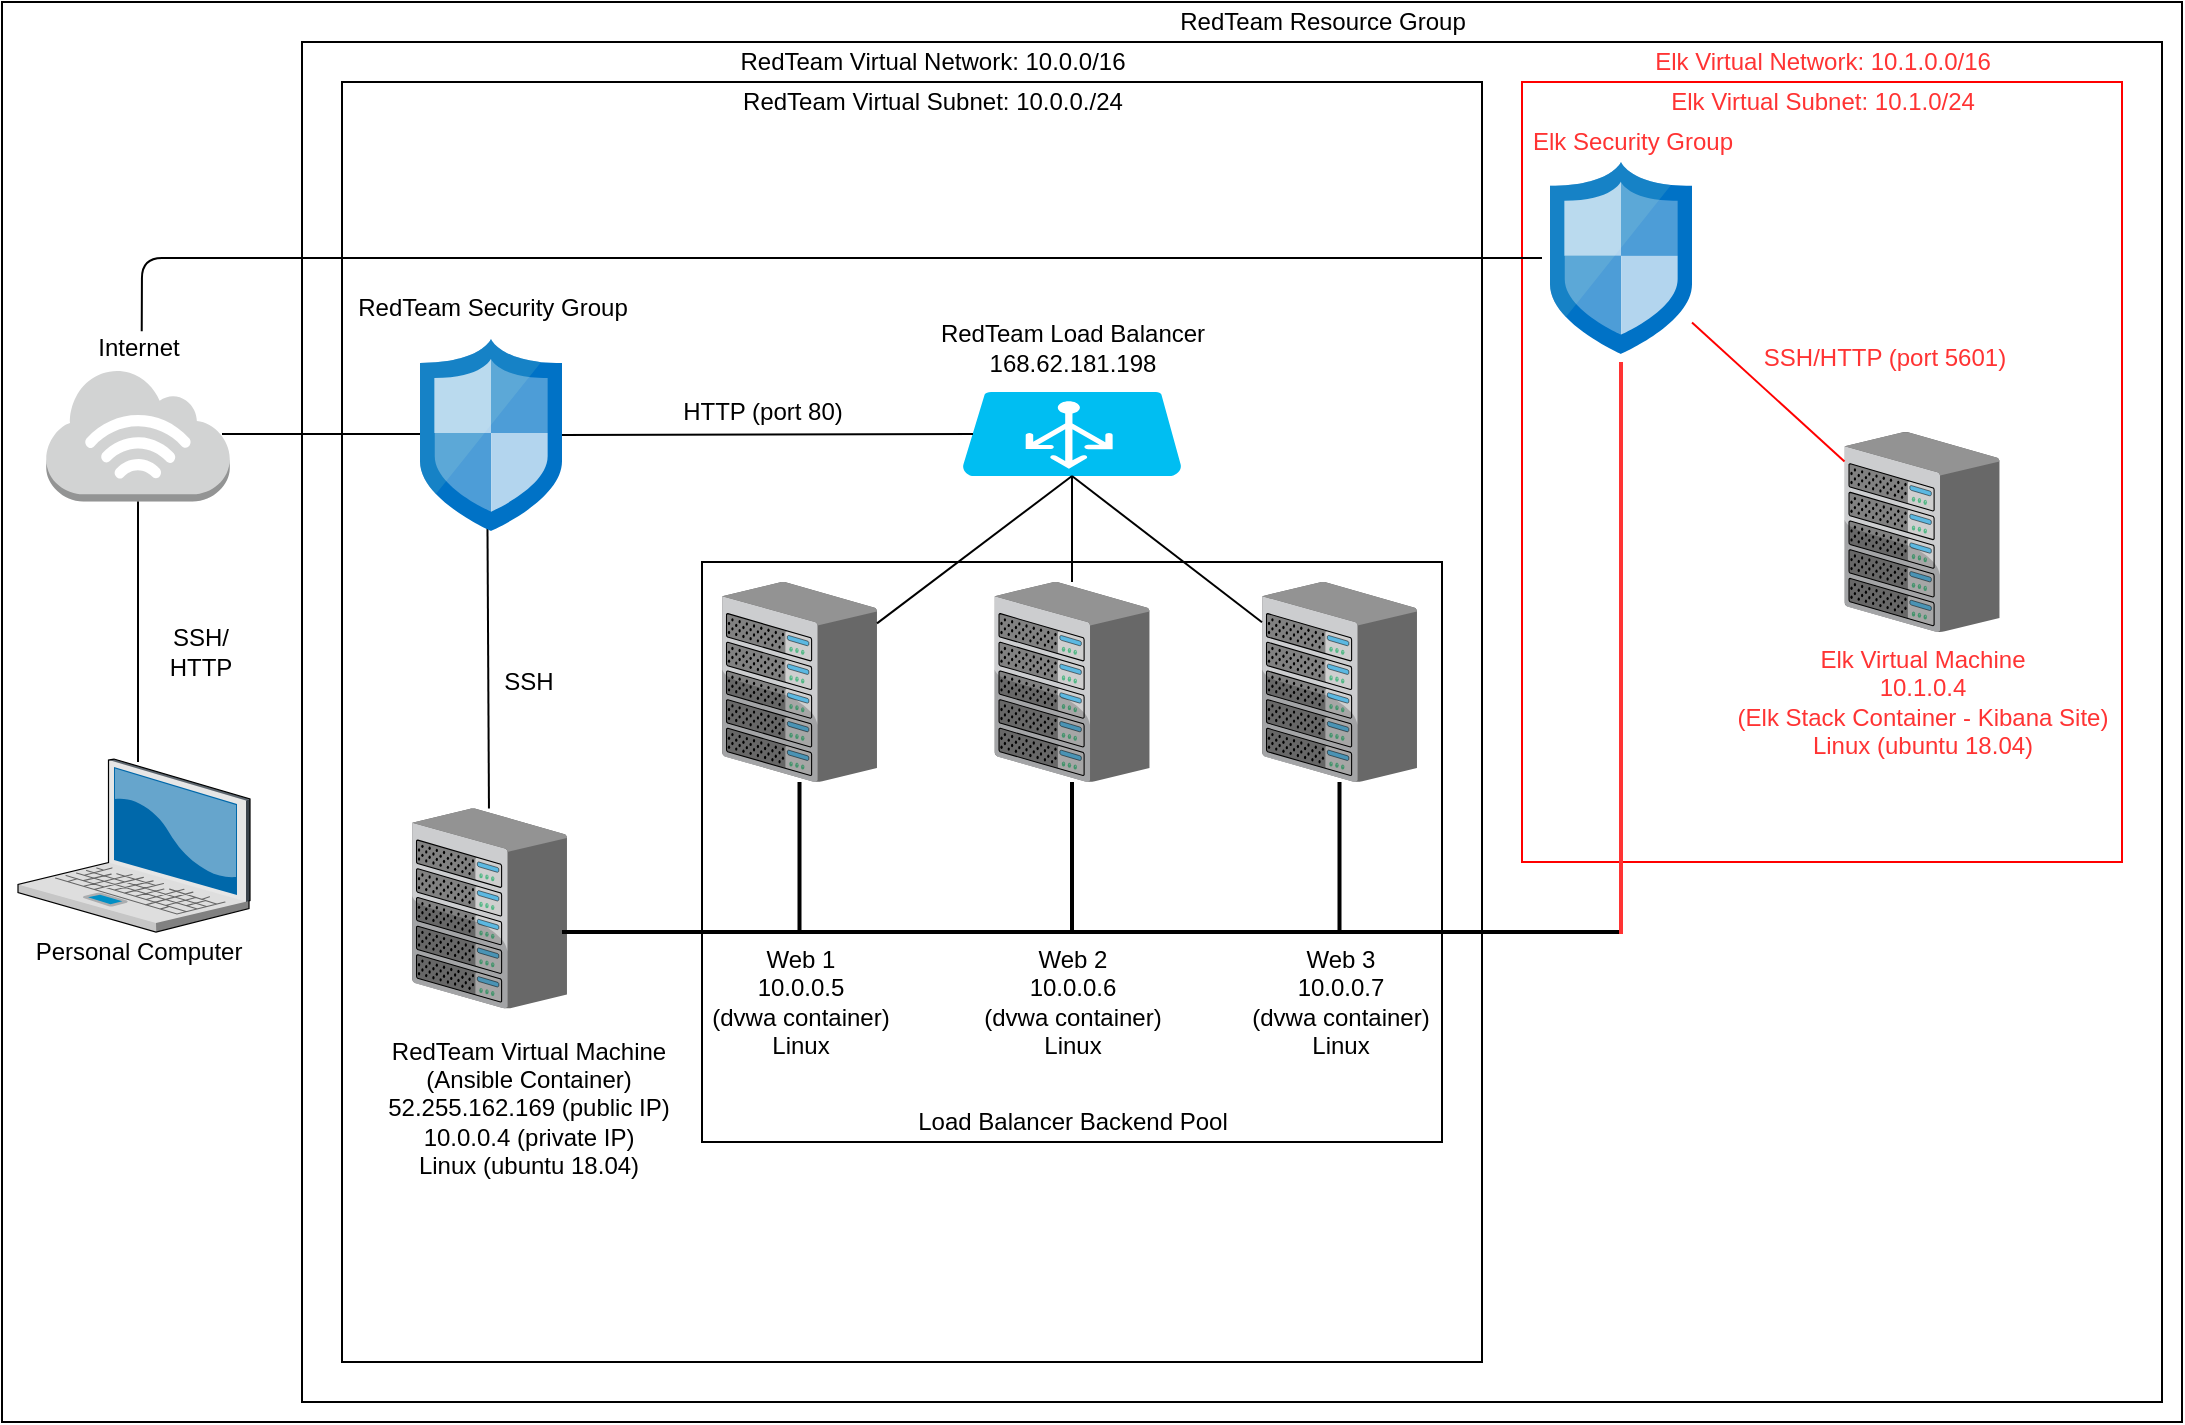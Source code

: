 <mxfile version="14.5.9" type="device"><diagram id="ApH6KhSqcFC-t-kIFbqh" name="Page-1"><mxGraphModel dx="1635" dy="866" grid="1" gridSize="10" guides="1" tooltips="1" connect="1" arrows="1" fold="1" page="1" pageScale="1" pageWidth="1100" pageHeight="850" math="0" shadow="0"><root><mxCell id="0"/><mxCell id="1" parent="0"/><mxCell id="UTQ0W8oMT7icWyQ5IwPq-1" value="" style="rounded=0;whiteSpace=wrap;html=1;" parent="1" vertex="1"><mxGeometry y="110" width="1090" height="710" as="geometry"/></mxCell><mxCell id="Kyjbh6h67678_VogVZg4-14" value="" style="rounded=0;whiteSpace=wrap;html=1;" parent="1" vertex="1"><mxGeometry x="150" y="130" width="930" height="680" as="geometry"/></mxCell><mxCell id="Kyjbh6h67678_VogVZg4-13" value="" style="rounded=0;whiteSpace=wrap;html=1;" parent="1" vertex="1"><mxGeometry x="170" y="150" width="570" height="640" as="geometry"/></mxCell><mxCell id="Kyjbh6h67678_VogVZg4-30" value="" style="rounded=0;whiteSpace=wrap;html=1;" parent="1" vertex="1"><mxGeometry x="350" y="390" width="370" height="290" as="geometry"/></mxCell><mxCell id="Kyjbh6h67678_VogVZg4-1" value="" style="verticalLabelPosition=bottom;aspect=fixed;html=1;verticalAlign=top;strokeColor=none;align=center;outlineConnect=0;shape=mxgraph.citrix.laptop_2;" parent="1" vertex="1"><mxGeometry x="8" y="488.52" width="116" height="86.5" as="geometry"/></mxCell><mxCell id="Kyjbh6h67678_VogVZg4-2" value="" style="outlineConnect=0;dashed=0;verticalLabelPosition=bottom;verticalAlign=top;align=center;html=1;shape=mxgraph.aws3.internet_3;fillColor=#D2D3D3;gradientColor=none;" parent="1" vertex="1"><mxGeometry x="22.13" y="293.25" width="91.75" height="66.5" as="geometry"/></mxCell><mxCell id="Kyjbh6h67678_VogVZg4-3" value="" style="endArrow=none;html=1;" parent="1" source="Kyjbh6h67678_VogVZg4-2" edge="1"><mxGeometry width="50" height="50" relative="1" as="geometry"><mxPoint x="67.5" y="452" as="sourcePoint"/><mxPoint x="68" y="490" as="targetPoint"/></mxGeometry></mxCell><mxCell id="Kyjbh6h67678_VogVZg4-4" value="Personal Computer" style="text;html=1;align=center;verticalAlign=middle;resizable=0;points=[];autosize=1;strokeColor=none;" parent="1" vertex="1"><mxGeometry x="8" y="575.02" width="120" height="20" as="geometry"/></mxCell><mxCell id="Kyjbh6h67678_VogVZg4-5" value="Internet" style="text;html=1;align=center;verticalAlign=middle;resizable=0;points=[];autosize=1;strokeColor=none;" parent="1" vertex="1"><mxGeometry x="38.01" y="273.25" width="60" height="20" as="geometry"/></mxCell><mxCell id="Kyjbh6h67678_VogVZg4-7" value="" style="endArrow=none;html=1;" parent="1" edge="1"><mxGeometry width="50" height="50" relative="1" as="geometry"><mxPoint x="110" y="326" as="sourcePoint"/><mxPoint x="210" y="326" as="targetPoint"/></mxGeometry></mxCell><mxCell id="Kyjbh6h67678_VogVZg4-8" value="RedTeam Security Group" style="text;html=1;align=center;verticalAlign=middle;resizable=0;points=[];autosize=1;strokeColor=none;" parent="1" vertex="1"><mxGeometry x="169.5" y="253" width="150" height="20" as="geometry"/></mxCell><mxCell id="Kyjbh6h67678_VogVZg4-10" value="" style="verticalLabelPosition=bottom;aspect=fixed;html=1;verticalAlign=top;strokeColor=none;align=center;outlineConnect=0;shape=mxgraph.citrix.chassis;" parent="1" vertex="1"><mxGeometry x="205" y="513.22" width="77.5" height="100.05" as="geometry"/></mxCell><mxCell id="Kyjbh6h67678_VogVZg4-11" value="" style="endArrow=none;html=1;" parent="1" source="Kyjbh6h67678_VogVZg4-10" edge="1"><mxGeometry width="50" height="50" relative="1" as="geometry"><mxPoint x="490" y="580" as="sourcePoint"/><mxPoint x="242.746" y="373" as="targetPoint"/></mxGeometry></mxCell><mxCell id="Kyjbh6h67678_VogVZg4-12" value="RedTeam Virtual Machine&lt;br&gt;(Ansible Container)&lt;br&gt;&lt;span style=&quot;font-size: 12px&quot;&gt;52.255.162.169 (public IP)&lt;/span&gt;&lt;br&gt;10.0.0.4 (private IP)&lt;br&gt;Linux (ubuntu 18.04)&lt;br&gt;" style="text;html=1;align=center;verticalAlign=middle;resizable=0;points=[];autosize=1;strokeColor=none;" parent="1" vertex="1"><mxGeometry x="182.5" y="628.27" width="160" height="70" as="geometry"/></mxCell><mxCell id="Kyjbh6h67678_VogVZg4-15" style="edgeStyle=orthogonalEdgeStyle;rounded=0;orthogonalLoop=1;jettySize=auto;html=1;exitX=0.5;exitY=1;exitDx=0;exitDy=0;" parent="1" source="Kyjbh6h67678_VogVZg4-14" target="Kyjbh6h67678_VogVZg4-14" edge="1"><mxGeometry relative="1" as="geometry"/></mxCell><mxCell id="Kyjbh6h67678_VogVZg4-16" value="RedTeam Resource Group" style="text;html=1;align=center;verticalAlign=middle;resizable=0;points=[];autosize=1;strokeColor=none;" parent="1" vertex="1"><mxGeometry x="580" y="110" width="160" height="20" as="geometry"/></mxCell><mxCell id="Kyjbh6h67678_VogVZg4-17" value="RedTeam Virtual Network: 10.0.0/16" style="text;html=1;align=center;verticalAlign=middle;resizable=0;points=[];autosize=1;strokeColor=none;" parent="1" vertex="1"><mxGeometry x="360" y="130" width="210" height="20" as="geometry"/></mxCell><mxCell id="Kyjbh6h67678_VogVZg4-18" value="RedTeam Virtual Subnet: 10.0.0./24" style="text;html=1;align=center;verticalAlign=middle;resizable=0;points=[];autosize=1;strokeColor=none;" parent="1" vertex="1"><mxGeometry x="360" y="150" width="210" height="20" as="geometry"/></mxCell><mxCell id="Kyjbh6h67678_VogVZg4-19" value="SSH" style="text;html=1;align=center;verticalAlign=middle;resizable=0;points=[];autosize=1;strokeColor=none;" parent="1" vertex="1"><mxGeometry x="242.5" y="440" width="40" height="20" as="geometry"/></mxCell><mxCell id="Kyjbh6h67678_VogVZg4-20" value="" style="verticalLabelPosition=bottom;html=1;verticalAlign=top;align=center;strokeColor=none;fillColor=#00BEF2;shape=mxgraph.azure.azure_load_balancer;" parent="1" vertex="1"><mxGeometry x="480" y="305" width="110" height="42" as="geometry"/></mxCell><mxCell id="Kyjbh6h67678_VogVZg4-21" value="RedTeam Load Balancer&lt;br&gt;168.62.181.198" style="text;html=1;align=center;verticalAlign=middle;resizable=0;points=[];autosize=1;strokeColor=none;" parent="1" vertex="1"><mxGeometry x="460" y="268" width="150" height="30" as="geometry"/></mxCell><mxCell id="Kyjbh6h67678_VogVZg4-22" value="" style="endArrow=none;html=1;exitX=0.05;exitY=0.5;exitDx=0;exitDy=0;exitPerimeter=0;" parent="1" source="Kyjbh6h67678_VogVZg4-20" edge="1"><mxGeometry width="50" height="50" relative="1" as="geometry"><mxPoint x="490" y="440" as="sourcePoint"/><mxPoint x="280" y="326.5" as="targetPoint"/></mxGeometry></mxCell><mxCell id="Kyjbh6h67678_VogVZg4-24" value="" style="verticalLabelPosition=bottom;aspect=fixed;html=1;verticalAlign=top;strokeColor=none;align=center;outlineConnect=0;shape=mxgraph.citrix.chassis;" parent="1" vertex="1"><mxGeometry x="496.25" y="399.97" width="77.5" height="100.05" as="geometry"/></mxCell><mxCell id="Kyjbh6h67678_VogVZg4-25" value="" style="verticalLabelPosition=bottom;aspect=fixed;html=1;verticalAlign=top;strokeColor=none;align=center;outlineConnect=0;shape=mxgraph.citrix.chassis;" parent="1" vertex="1"><mxGeometry x="360" y="399.97" width="77.5" height="100.05" as="geometry"/></mxCell><mxCell id="Kyjbh6h67678_VogVZg4-26" value="" style="verticalLabelPosition=bottom;aspect=fixed;html=1;verticalAlign=top;strokeColor=none;align=center;outlineConnect=0;shape=mxgraph.citrix.chassis;" parent="1" vertex="1"><mxGeometry x="630" y="399.97" width="77.5" height="100.05" as="geometry"/></mxCell><mxCell id="Kyjbh6h67678_VogVZg4-31" value="HTTP (port 80)" style="text;html=1;align=center;verticalAlign=middle;resizable=0;points=[];autosize=1;strokeColor=none;" parent="1" vertex="1"><mxGeometry x="330" y="305" width="100" height="20" as="geometry"/></mxCell><mxCell id="Kyjbh6h67678_VogVZg4-32" value="Load Balancer Backend Pool" style="text;html=1;align=center;verticalAlign=middle;resizable=0;points=[];autosize=1;strokeColor=none;" parent="1" vertex="1"><mxGeometry x="450" y="660" width="170" height="20" as="geometry"/></mxCell><mxCell id="Kyjbh6h67678_VogVZg4-33" value="Web 1&lt;br&gt;10.0.0.5&lt;br&gt;(dvwa container)&lt;br&gt;Linux&lt;br&gt;" style="text;html=1;align=center;verticalAlign=middle;resizable=0;points=[];autosize=1;strokeColor=none;" parent="1" vertex="1"><mxGeometry x="348.75" y="580.02" width="100" height="60" as="geometry"/></mxCell><mxCell id="Kyjbh6h67678_VogVZg4-34" value="Web 2&lt;br&gt;10.0.0.6&lt;br&gt;(dvwa container)&lt;br&gt;Linux" style="text;html=1;align=center;verticalAlign=middle;resizable=0;points=[];autosize=1;strokeColor=none;" parent="1" vertex="1"><mxGeometry x="485" y="580.02" width="100" height="60" as="geometry"/></mxCell><mxCell id="Kyjbh6h67678_VogVZg4-35" value="Web 3&lt;br&gt;10.0.0.7&lt;br&gt;(dvwa container)&lt;br&gt;Linux" style="text;html=1;align=center;verticalAlign=middle;resizable=0;points=[];autosize=1;strokeColor=none;" parent="1" vertex="1"><mxGeometry x="618.75" y="580.02" width="100" height="60" as="geometry"/></mxCell><mxCell id="Kyjbh6h67678_VogVZg4-36" value="" style="line;strokeWidth=2;html=1;" parent="1" vertex="1"><mxGeometry x="280" y="570" width="530" height="10" as="geometry"/></mxCell><mxCell id="Kyjbh6h67678_VogVZg4-37" value="" style="line;strokeWidth=2;direction=south;html=1;" parent="1" vertex="1"><mxGeometry x="393.75" y="500.02" width="10" height="75" as="geometry"/></mxCell><mxCell id="Kyjbh6h67678_VogVZg4-38" value="" style="line;strokeWidth=2;direction=south;html=1;" parent="1" vertex="1"><mxGeometry x="530" y="500.02" width="10" height="75" as="geometry"/></mxCell><mxCell id="Kyjbh6h67678_VogVZg4-39" value="" style="line;strokeWidth=2;direction=south;html=1;" parent="1" vertex="1"><mxGeometry x="663.75" y="500.02" width="10" height="75" as="geometry"/></mxCell><mxCell id="Kyjbh6h67678_VogVZg4-52" value="" style="endArrow=none;html=1;entryX=0.5;entryY=1;entryDx=0;entryDy=0;entryPerimeter=0;" parent="1" source="Kyjbh6h67678_VogVZg4-25" target="Kyjbh6h67678_VogVZg4-20" edge="1"><mxGeometry width="50" height="50" relative="1" as="geometry"><mxPoint x="520" y="500" as="sourcePoint"/><mxPoint x="570" y="450" as="targetPoint"/></mxGeometry></mxCell><mxCell id="Kyjbh6h67678_VogVZg4-53" value="" style="endArrow=none;html=1;entryX=0.5;entryY=1;entryDx=0;entryDy=0;entryPerimeter=0;" parent="1" source="Kyjbh6h67678_VogVZg4-24" target="Kyjbh6h67678_VogVZg4-20" edge="1"><mxGeometry width="50" height="50" relative="1" as="geometry"><mxPoint x="520" y="500" as="sourcePoint"/><mxPoint x="570" y="450" as="targetPoint"/></mxGeometry></mxCell><mxCell id="Kyjbh6h67678_VogVZg4-54" value="" style="endArrow=none;html=1;entryX=0.5;entryY=1;entryDx=0;entryDy=0;entryPerimeter=0;" parent="1" source="Kyjbh6h67678_VogVZg4-26" target="Kyjbh6h67678_VogVZg4-20" edge="1"><mxGeometry width="50" height="50" relative="1" as="geometry"><mxPoint x="520" y="500" as="sourcePoint"/><mxPoint x="570" y="450" as="targetPoint"/></mxGeometry></mxCell><mxCell id="Kyjbh6h67678_VogVZg4-56" value="" style="aspect=fixed;html=1;points=[];align=center;image;fontSize=12;image=img/lib/mscae/Network_Security_Groups_Classic.svg;" parent="1" vertex="1"><mxGeometry x="209" y="278.53" width="71" height="95.95" as="geometry"/></mxCell><mxCell id="Kyjbh6h67678_VogVZg4-59" value="" style="rounded=0;whiteSpace=wrap;html=1;strokeColor=#FF0000;" parent="1" vertex="1"><mxGeometry x="760" y="150" width="300" height="390" as="geometry"/></mxCell><mxCell id="Kyjbh6h67678_VogVZg4-60" value="&lt;font color=&quot;#ff3333&quot;&gt;Elk Virtual Network: 10.1.0.0/16&lt;/font&gt;" style="text;html=1;align=center;verticalAlign=middle;resizable=0;points=[];autosize=1;strokeColor=none;" parent="1" vertex="1"><mxGeometry x="820" y="130" width="180" height="20" as="geometry"/></mxCell><mxCell id="Kyjbh6h67678_VogVZg4-63" value="" style="verticalLabelPosition=bottom;aspect=fixed;html=1;verticalAlign=top;strokeColor=none;align=center;outlineConnect=0;shape=mxgraph.citrix.chassis;" parent="1" vertex="1"><mxGeometry x="921.25" y="325" width="77.5" height="100.05" as="geometry"/></mxCell><mxCell id="Kyjbh6h67678_VogVZg4-67" value="&lt;font color=&quot;#ff3333&quot;&gt;Elk Virtual Machine&lt;br&gt;10.1.0.4&lt;br&gt;(Elk Stack Container - Kibana Site)&lt;br&gt;Linux (ubuntu 18.04)&lt;/font&gt;" style="text;html=1;align=center;verticalAlign=middle;resizable=0;points=[];autosize=1;strokeColor=none;" parent="1" vertex="1"><mxGeometry x="860" y="430" width="200" height="60" as="geometry"/></mxCell><mxCell id="Kyjbh6h67678_VogVZg4-68" value="&lt;font color=&quot;#ff3333&quot;&gt;SSH/HTTP (port 5601)&lt;/font&gt;" style="text;html=1;align=center;verticalAlign=middle;resizable=0;points=[];autosize=1;strokeColor=none;" parent="1" vertex="1"><mxGeometry x="871.25" y="278" width="140" height="20" as="geometry"/></mxCell><mxCell id="Kyjbh6h67678_VogVZg4-69" value="" style="aspect=fixed;html=1;points=[];align=center;image;fontSize=12;image=img/lib/mscae/Network_Security_Groups_Classic.svg;" parent="1" vertex="1"><mxGeometry x="774" y="190.0" width="71" height="95.95" as="geometry"/></mxCell><mxCell id="Kyjbh6h67678_VogVZg4-71" value="&lt;font color=&quot;#ff3333&quot;&gt;Elk Security Group&lt;/font&gt;" style="text;html=1;align=center;verticalAlign=middle;resizable=0;points=[];autosize=1;strokeColor=none;" parent="1" vertex="1"><mxGeometry x="754.5" y="170" width="120" height="20" as="geometry"/></mxCell><mxCell id="Kyjbh6h67678_VogVZg4-73" value="" style="endArrow=none;html=1;exitX=0.531;exitY=0.067;exitDx=0;exitDy=0;exitPerimeter=0;" parent="1" source="Kyjbh6h67678_VogVZg4-5" edge="1"><mxGeometry width="50" height="50" relative="1" as="geometry"><mxPoint x="520" y="490" as="sourcePoint"/><mxPoint x="770" y="238" as="targetPoint"/><Array as="points"><mxPoint x="70" y="238"/></Array></mxGeometry></mxCell><mxCell id="Kyjbh6h67678_VogVZg4-74" value="" style="endArrow=none;html=1;strokeColor=#FF0000;" parent="1" source="Kyjbh6h67678_VogVZg4-69" target="Kyjbh6h67678_VogVZg4-63" edge="1"><mxGeometry width="50" height="50" relative="1" as="geometry"><mxPoint x="520" y="490" as="sourcePoint"/><mxPoint x="570" y="440" as="targetPoint"/></mxGeometry></mxCell><mxCell id="Kyjbh6h67678_VogVZg4-75" value="&lt;font color=&quot;#ff3333&quot;&gt;Elk Virtual Subnet: 10.1.0/24&lt;/font&gt;" style="text;html=1;align=center;verticalAlign=middle;resizable=0;points=[];autosize=1;strokeColor=none;" parent="1" vertex="1"><mxGeometry x="825" y="150" width="170" height="20" as="geometry"/></mxCell><mxCell id="Kyjbh6h67678_VogVZg4-76" value="SSH/&lt;br&gt;HTTP" style="text;html=1;align=center;verticalAlign=middle;resizable=0;points=[];autosize=1;strokeColor=none;" parent="1" vertex="1"><mxGeometry x="74" y="420" width="50" height="30" as="geometry"/></mxCell><mxCell id="7uwDGNzgUEhtb6JZ3hN6-1" value="" style="line;strokeWidth=2;direction=south;html=1;strokeColor=#FF3333;" parent="1" vertex="1"><mxGeometry x="804.5" y="290" width="10" height="286.02" as="geometry"/></mxCell></root></mxGraphModel></diagram></mxfile>